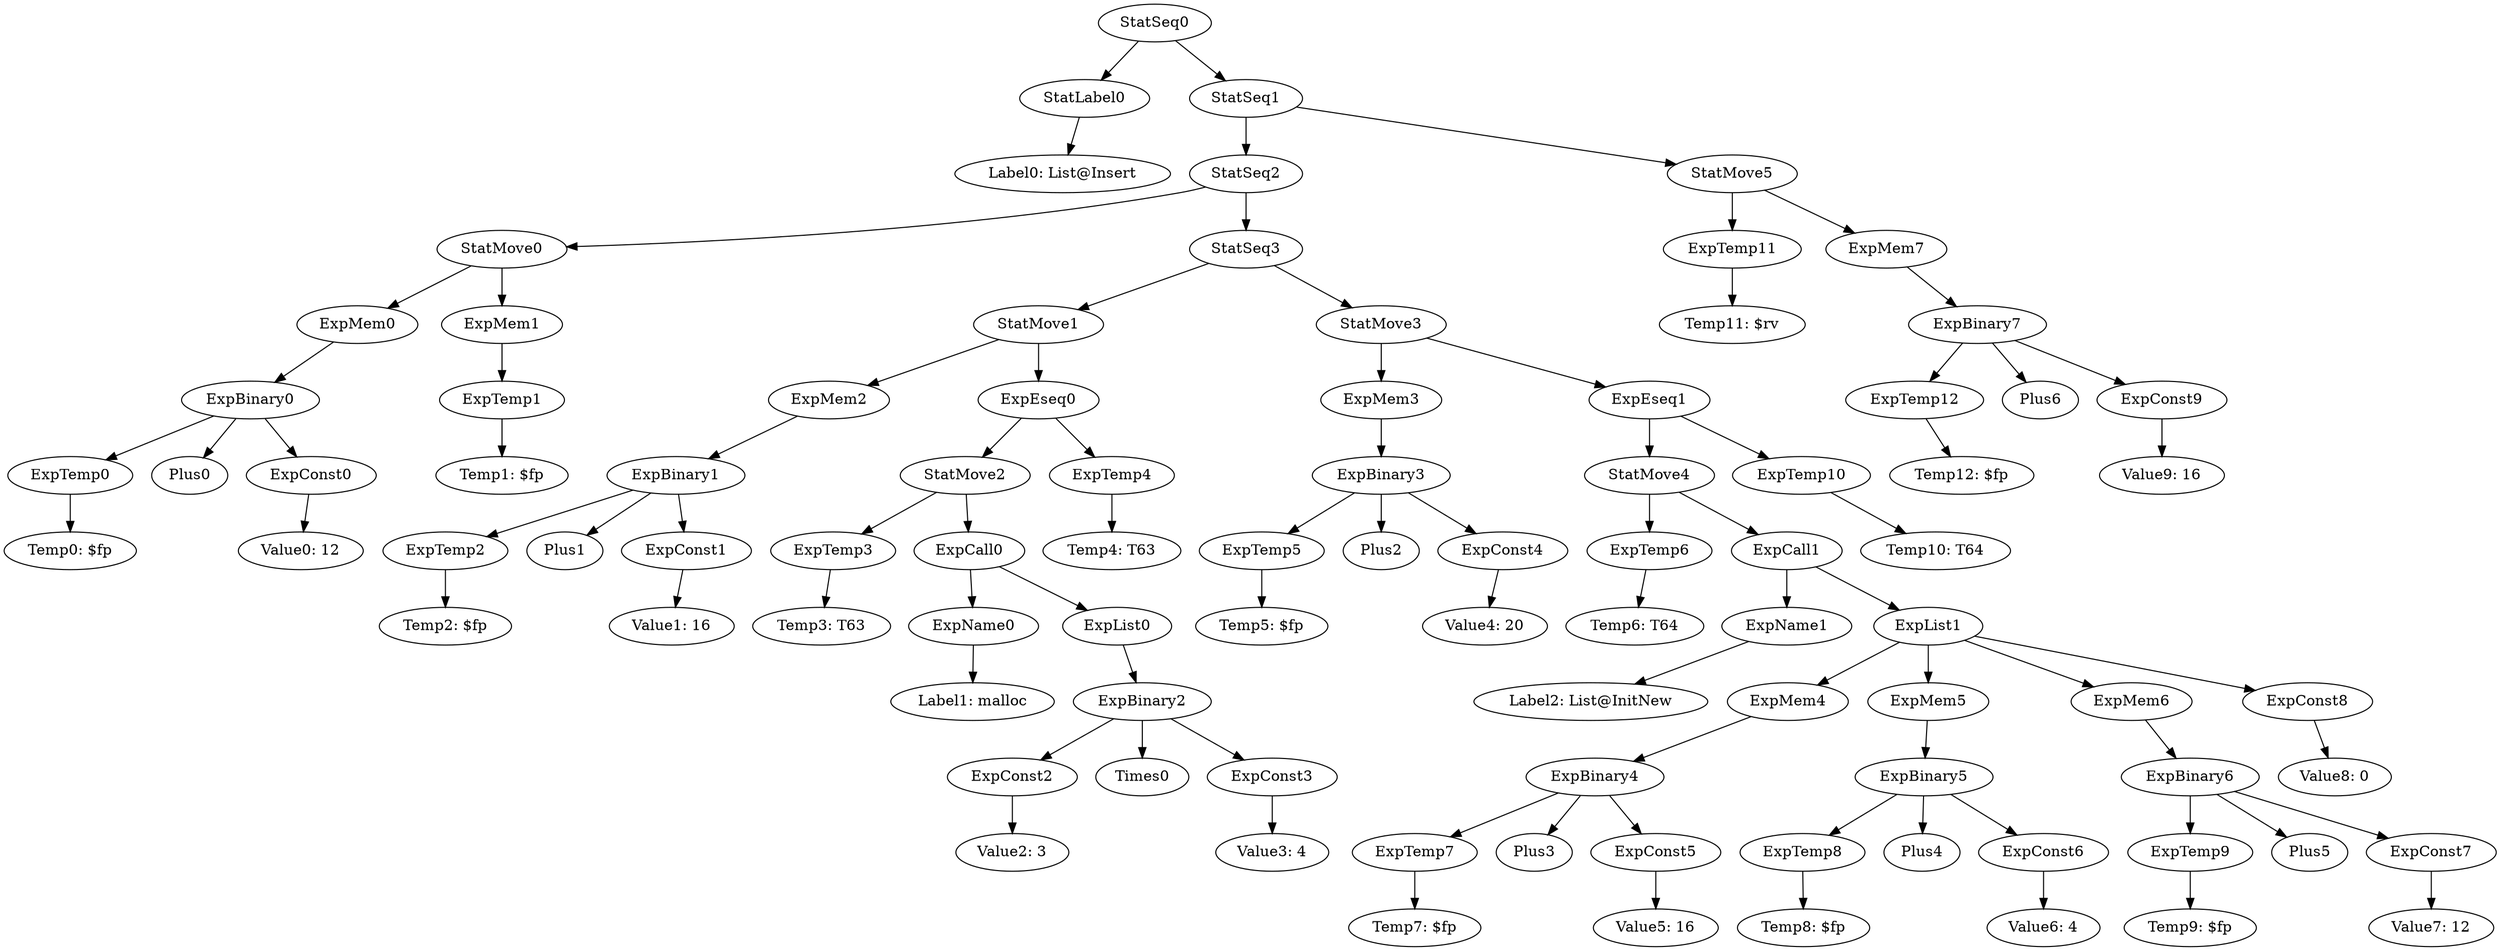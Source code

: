 digraph {
	ordering = out;
	StatSeq1 -> StatSeq2;
	StatSeq1 -> StatMove5;
	ExpTemp10 -> "Temp10: T64";
	ExpMem6 -> ExpBinary6;
	ExpConst7 -> "Value7: 12";
	ExpConst3 -> "Value3: 4";
	ExpCall0 -> ExpName0;
	ExpCall0 -> ExpList0;
	ExpTemp12 -> "Temp12: $fp";
	ExpMem2 -> ExpBinary1;
	ExpName0 -> "Label1: malloc";
	StatMove1 -> ExpMem2;
	StatMove1 -> ExpEseq0;
	ExpBinary7 -> ExpTemp12;
	ExpBinary7 -> Plus6;
	ExpBinary7 -> ExpConst9;
	ExpTemp8 -> "Temp8: $fp";
	ExpConst1 -> "Value1: 16";
	StatMove2 -> ExpTemp3;
	StatMove2 -> ExpCall0;
	ExpTemp2 -> "Temp2: $fp";
	ExpBinary0 -> ExpTemp0;
	ExpBinary0 -> Plus0;
	ExpBinary0 -> ExpConst0;
	ExpMem4 -> ExpBinary4;
	StatMove0 -> ExpMem0;
	StatMove0 -> ExpMem1;
	ExpTemp3 -> "Temp3: T63";
	ExpTemp11 -> "Temp11: $rv";
	StatSeq0 -> StatLabel0;
	StatSeq0 -> StatSeq1;
	ExpTemp1 -> "Temp1: $fp";
	ExpTemp5 -> "Temp5: $fp";
	ExpBinary2 -> ExpConst2;
	ExpBinary2 -> Times0;
	ExpBinary2 -> ExpConst3;
	ExpMem5 -> ExpBinary5;
	StatLabel0 -> "Label0: List@Insert";
	ExpMem0 -> ExpBinary0;
	StatMove4 -> ExpTemp6;
	StatMove4 -> ExpCall1;
	ExpBinary1 -> ExpTemp2;
	ExpBinary1 -> Plus1;
	ExpBinary1 -> ExpConst1;
	ExpList1 -> ExpMem4;
	ExpList1 -> ExpMem5;
	ExpList1 -> ExpMem6;
	ExpList1 -> ExpConst8;
	ExpBinary6 -> ExpTemp9;
	ExpBinary6 -> Plus5;
	ExpBinary6 -> ExpConst7;
	StatSeq2 -> StatMove0;
	StatSeq2 -> StatSeq3;
	ExpMem1 -> ExpTemp1;
	ExpConst6 -> "Value6: 4";
	ExpList0 -> ExpBinary2;
	ExpEseq0 -> StatMove2;
	ExpEseq0 -> ExpTemp4;
	ExpTemp4 -> "Temp4: T63";
	ExpTemp0 -> "Temp0: $fp";
	ExpTemp7 -> "Temp7: $fp";
	ExpMem7 -> ExpBinary7;
	StatSeq3 -> StatMove1;
	StatSeq3 -> StatMove3;
	ExpConst2 -> "Value2: 3";
	ExpBinary3 -> ExpTemp5;
	ExpBinary3 -> Plus2;
	ExpBinary3 -> ExpConst4;
	StatMove5 -> ExpTemp11;
	StatMove5 -> ExpMem7;
	ExpConst5 -> "Value5: 16";
	ExpConst8 -> "Value8: 0";
	ExpConst4 -> "Value4: 20";
	ExpMem3 -> ExpBinary3;
	StatMove3 -> ExpMem3;
	StatMove3 -> ExpEseq1;
	ExpTemp6 -> "Temp6: T64";
	ExpEseq1 -> StatMove4;
	ExpEseq1 -> ExpTemp10;
	ExpName1 -> "Label2: List@InitNew";
	ExpCall1 -> ExpName1;
	ExpCall1 -> ExpList1;
	ExpConst0 -> "Value0: 12";
	ExpBinary4 -> ExpTemp7;
	ExpBinary4 -> Plus3;
	ExpBinary4 -> ExpConst5;
	ExpConst9 -> "Value9: 16";
	ExpBinary5 -> ExpTemp8;
	ExpBinary5 -> Plus4;
	ExpBinary5 -> ExpConst6;
	ExpTemp9 -> "Temp9: $fp";
}

